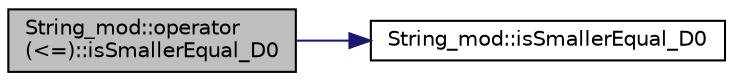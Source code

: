 digraph "String_mod::operator(&lt;=)::isSmallerEqual_D0"
{
 // LATEX_PDF_SIZE
  edge [fontname="Helvetica",fontsize="10",labelfontname="Helvetica",labelfontsize="10"];
  node [fontname="Helvetica",fontsize="10",shape=record];
  rankdir="LR";
  Node1 [label="String_mod::operator\l(\<=)::isSmallerEqual_D0",height=0.2,width=0.4,color="black", fillcolor="grey75", style="filled", fontcolor="black",tooltip=" "];
  Node1 -> Node2 [color="midnightblue",fontsize="10",style="solid",fontname="Helvetica"];
  Node2 [label="String_mod::isSmallerEqual_D0",height=0.2,width=0.4,color="black", fillcolor="white", style="filled",URL="$namespaceString__mod.html#a2329a78e5644a2f15365ee06c2d3370d",tooltip=" "];
}

